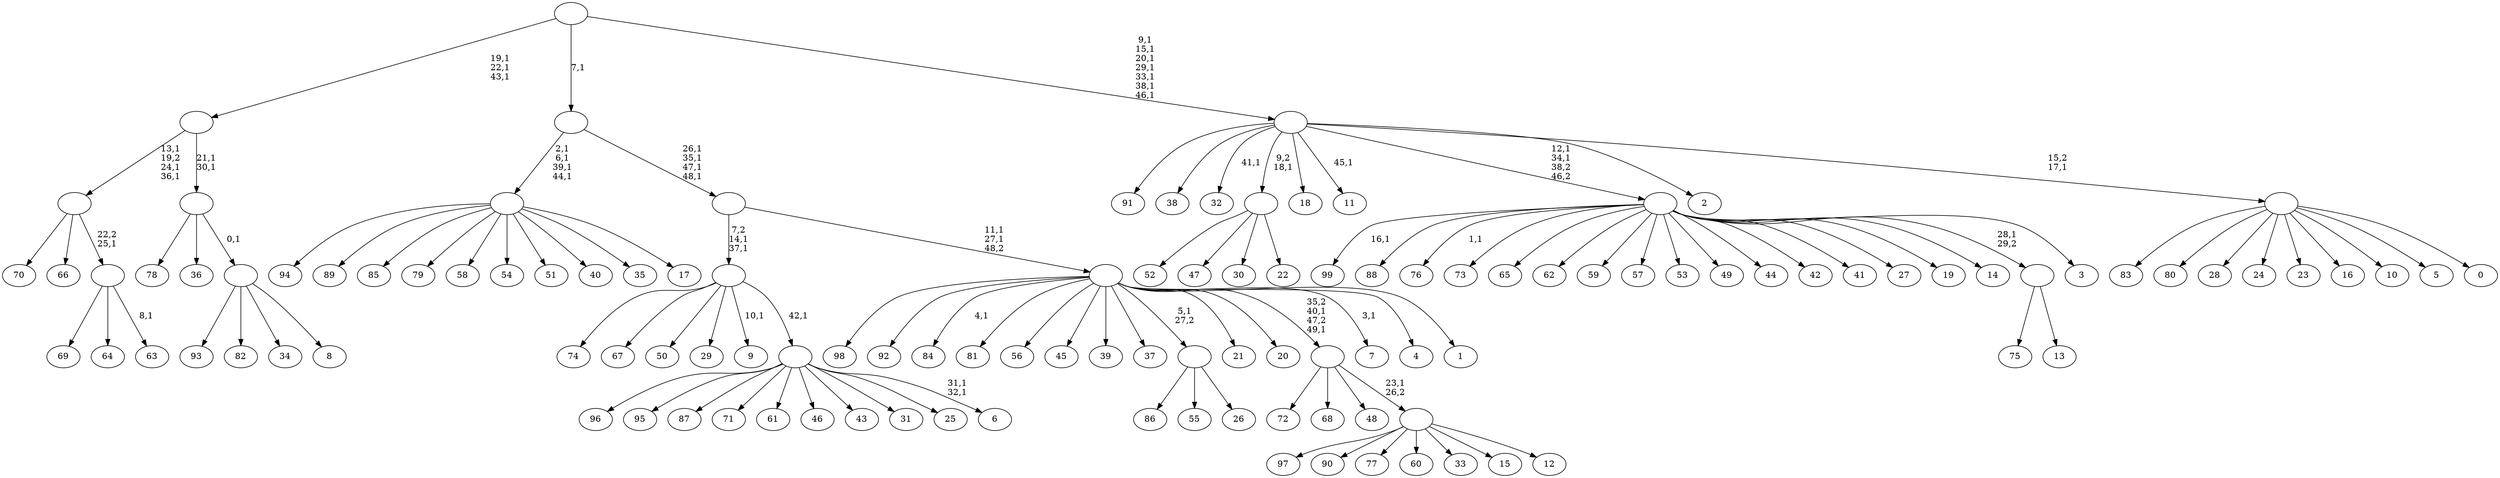 digraph T {
	150 [label="99"]
	148 [label="98"]
	147 [label="97"]
	146 [label="96"]
	145 [label="95"]
	144 [label="94"]
	143 [label="93"]
	142 [label="92"]
	141 [label="91"]
	140 [label="90"]
	139 [label="89"]
	138 [label="88"]
	137 [label="87"]
	136 [label="86"]
	135 [label="85"]
	134 [label="84"]
	132 [label="83"]
	131 [label="82"]
	130 [label="81"]
	129 [label="80"]
	128 [label="79"]
	127 [label="78"]
	126 [label="77"]
	125 [label="76"]
	123 [label="75"]
	122 [label="74"]
	121 [label="73"]
	120 [label="72"]
	119 [label="71"]
	118 [label="70"]
	117 [label="69"]
	116 [label="68"]
	115 [label="67"]
	114 [label="66"]
	113 [label="65"]
	112 [label="64"]
	111 [label="63"]
	109 [label=""]
	108 [label=""]
	105 [label="62"]
	104 [label="61"]
	103 [label="60"]
	102 [label="59"]
	101 [label="58"]
	100 [label="57"]
	99 [label="56"]
	98 [label="55"]
	97 [label="54"]
	96 [label="53"]
	95 [label="52"]
	94 [label="51"]
	93 [label="50"]
	92 [label="49"]
	91 [label="48"]
	90 [label="47"]
	89 [label="46"]
	88 [label="45"]
	87 [label="44"]
	86 [label="43"]
	85 [label="42"]
	84 [label="41"]
	83 [label="40"]
	82 [label="39"]
	81 [label="38"]
	80 [label="37"]
	79 [label="36"]
	78 [label="35"]
	77 [label="34"]
	76 [label="33"]
	75 [label="32"]
	73 [label="31"]
	72 [label="30"]
	71 [label="29"]
	70 [label="28"]
	69 [label="27"]
	68 [label="26"]
	67 [label=""]
	66 [label="25"]
	65 [label="24"]
	64 [label="23"]
	63 [label="22"]
	62 [label=""]
	61 [label="21"]
	60 [label="20"]
	59 [label="19"]
	58 [label="18"]
	57 [label="17"]
	56 [label=""]
	52 [label="16"]
	51 [label="15"]
	50 [label="14"]
	49 [label="13"]
	48 [label=""]
	47 [label="12"]
	46 [label=""]
	45 [label=""]
	43 [label="11"]
	41 [label="10"]
	40 [label="9"]
	38 [label="8"]
	37 [label=""]
	36 [label=""]
	34 [label=""]
	31 [label="7"]
	29 [label="6"]
	26 [label=""]
	25 [label=""]
	23 [label="5"]
	22 [label="4"]
	21 [label="3"]
	20 [label=""]
	18 [label="2"]
	17 [label="1"]
	16 [label=""]
	14 [label=""]
	10 [label=""]
	9 [label="0"]
	8 [label=""]
	7 [label=""]
	0 [label=""]
	109 -> 111 [label="8,1"]
	109 -> 117 [label=""]
	109 -> 112 [label=""]
	108 -> 118 [label=""]
	108 -> 114 [label=""]
	108 -> 109 [label="22,2\n25,1"]
	67 -> 136 [label=""]
	67 -> 98 [label=""]
	67 -> 68 [label=""]
	62 -> 95 [label=""]
	62 -> 90 [label=""]
	62 -> 72 [label=""]
	62 -> 63 [label=""]
	56 -> 144 [label=""]
	56 -> 139 [label=""]
	56 -> 135 [label=""]
	56 -> 128 [label=""]
	56 -> 101 [label=""]
	56 -> 97 [label=""]
	56 -> 94 [label=""]
	56 -> 83 [label=""]
	56 -> 78 [label=""]
	56 -> 57 [label=""]
	48 -> 123 [label=""]
	48 -> 49 [label=""]
	46 -> 147 [label=""]
	46 -> 140 [label=""]
	46 -> 126 [label=""]
	46 -> 103 [label=""]
	46 -> 76 [label=""]
	46 -> 51 [label=""]
	46 -> 47 [label=""]
	45 -> 120 [label=""]
	45 -> 116 [label=""]
	45 -> 91 [label=""]
	45 -> 46 [label="23,1\n26,2"]
	37 -> 143 [label=""]
	37 -> 131 [label=""]
	37 -> 77 [label=""]
	37 -> 38 [label=""]
	36 -> 127 [label=""]
	36 -> 79 [label=""]
	36 -> 37 [label="0,1"]
	34 -> 36 [label="21,1\n30,1"]
	34 -> 108 [label="13,1\n19,2\n24,1\n36,1"]
	26 -> 29 [label="31,1\n32,1"]
	26 -> 146 [label=""]
	26 -> 145 [label=""]
	26 -> 137 [label=""]
	26 -> 119 [label=""]
	26 -> 104 [label=""]
	26 -> 89 [label=""]
	26 -> 86 [label=""]
	26 -> 73 [label=""]
	26 -> 66 [label=""]
	25 -> 40 [label="10,1"]
	25 -> 122 [label=""]
	25 -> 115 [label=""]
	25 -> 93 [label=""]
	25 -> 71 [label=""]
	25 -> 26 [label="42,1"]
	20 -> 125 [label="1,1"]
	20 -> 150 [label="16,1"]
	20 -> 138 [label=""]
	20 -> 121 [label=""]
	20 -> 113 [label=""]
	20 -> 105 [label=""]
	20 -> 102 [label=""]
	20 -> 100 [label=""]
	20 -> 96 [label=""]
	20 -> 92 [label=""]
	20 -> 87 [label=""]
	20 -> 85 [label=""]
	20 -> 84 [label=""]
	20 -> 69 [label=""]
	20 -> 59 [label=""]
	20 -> 50 [label=""]
	20 -> 48 [label="28,1\n29,2"]
	20 -> 21 [label=""]
	16 -> 31 [label="3,1"]
	16 -> 45 [label="35,2\n40,1\n47,2\n49,1"]
	16 -> 134 [label="4,1"]
	16 -> 148 [label=""]
	16 -> 142 [label=""]
	16 -> 130 [label=""]
	16 -> 99 [label=""]
	16 -> 88 [label=""]
	16 -> 82 [label=""]
	16 -> 80 [label=""]
	16 -> 67 [label="5,1\n27,2"]
	16 -> 61 [label=""]
	16 -> 60 [label=""]
	16 -> 22 [label=""]
	16 -> 17 [label=""]
	14 -> 16 [label="11,1\n27,1\n48,2"]
	14 -> 25 [label="7,2\n14,1\n37,1"]
	10 -> 14 [label="26,1\n35,1\n47,1\n48,1"]
	10 -> 56 [label="2,1\n6,1\n39,1\n44,1"]
	8 -> 132 [label=""]
	8 -> 129 [label=""]
	8 -> 70 [label=""]
	8 -> 65 [label=""]
	8 -> 64 [label=""]
	8 -> 52 [label=""]
	8 -> 41 [label=""]
	8 -> 23 [label=""]
	8 -> 9 [label=""]
	7 -> 20 [label="12,1\n34,1\n38,2\n46,2"]
	7 -> 43 [label="45,1"]
	7 -> 75 [label="41,1"]
	7 -> 141 [label=""]
	7 -> 81 [label=""]
	7 -> 62 [label="9,2\n18,1"]
	7 -> 58 [label=""]
	7 -> 18 [label=""]
	7 -> 8 [label="15,2\n17,1"]
	0 -> 7 [label="9,1\n15,1\n20,1\n29,1\n33,1\n38,1\n46,1"]
	0 -> 34 [label="19,1\n22,1\n43,1"]
	0 -> 10 [label="7,1"]
}
